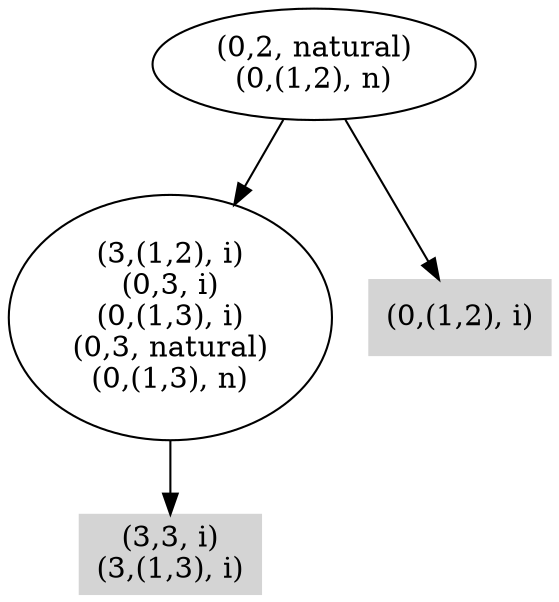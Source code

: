 digraph { 
95 [shape=box,style=filled,color=".0 .0 .83",label="(3,3, i)\n(3,(1,3), i)"];
96 [label="(3,(1,2), i)\n(0,3, i)\n(0,(1,3), i)\n(0,3, natural)\n(0,(1,3), n)"];
97 [shape=box,style=filled,color=".0 .0 .83",label="(0,(1,2), i)"];
98 [label="(0,2, natural)\n(0,(1,2), n)"];
96 -> 95;
98 -> 96;
98 -> 97;
}